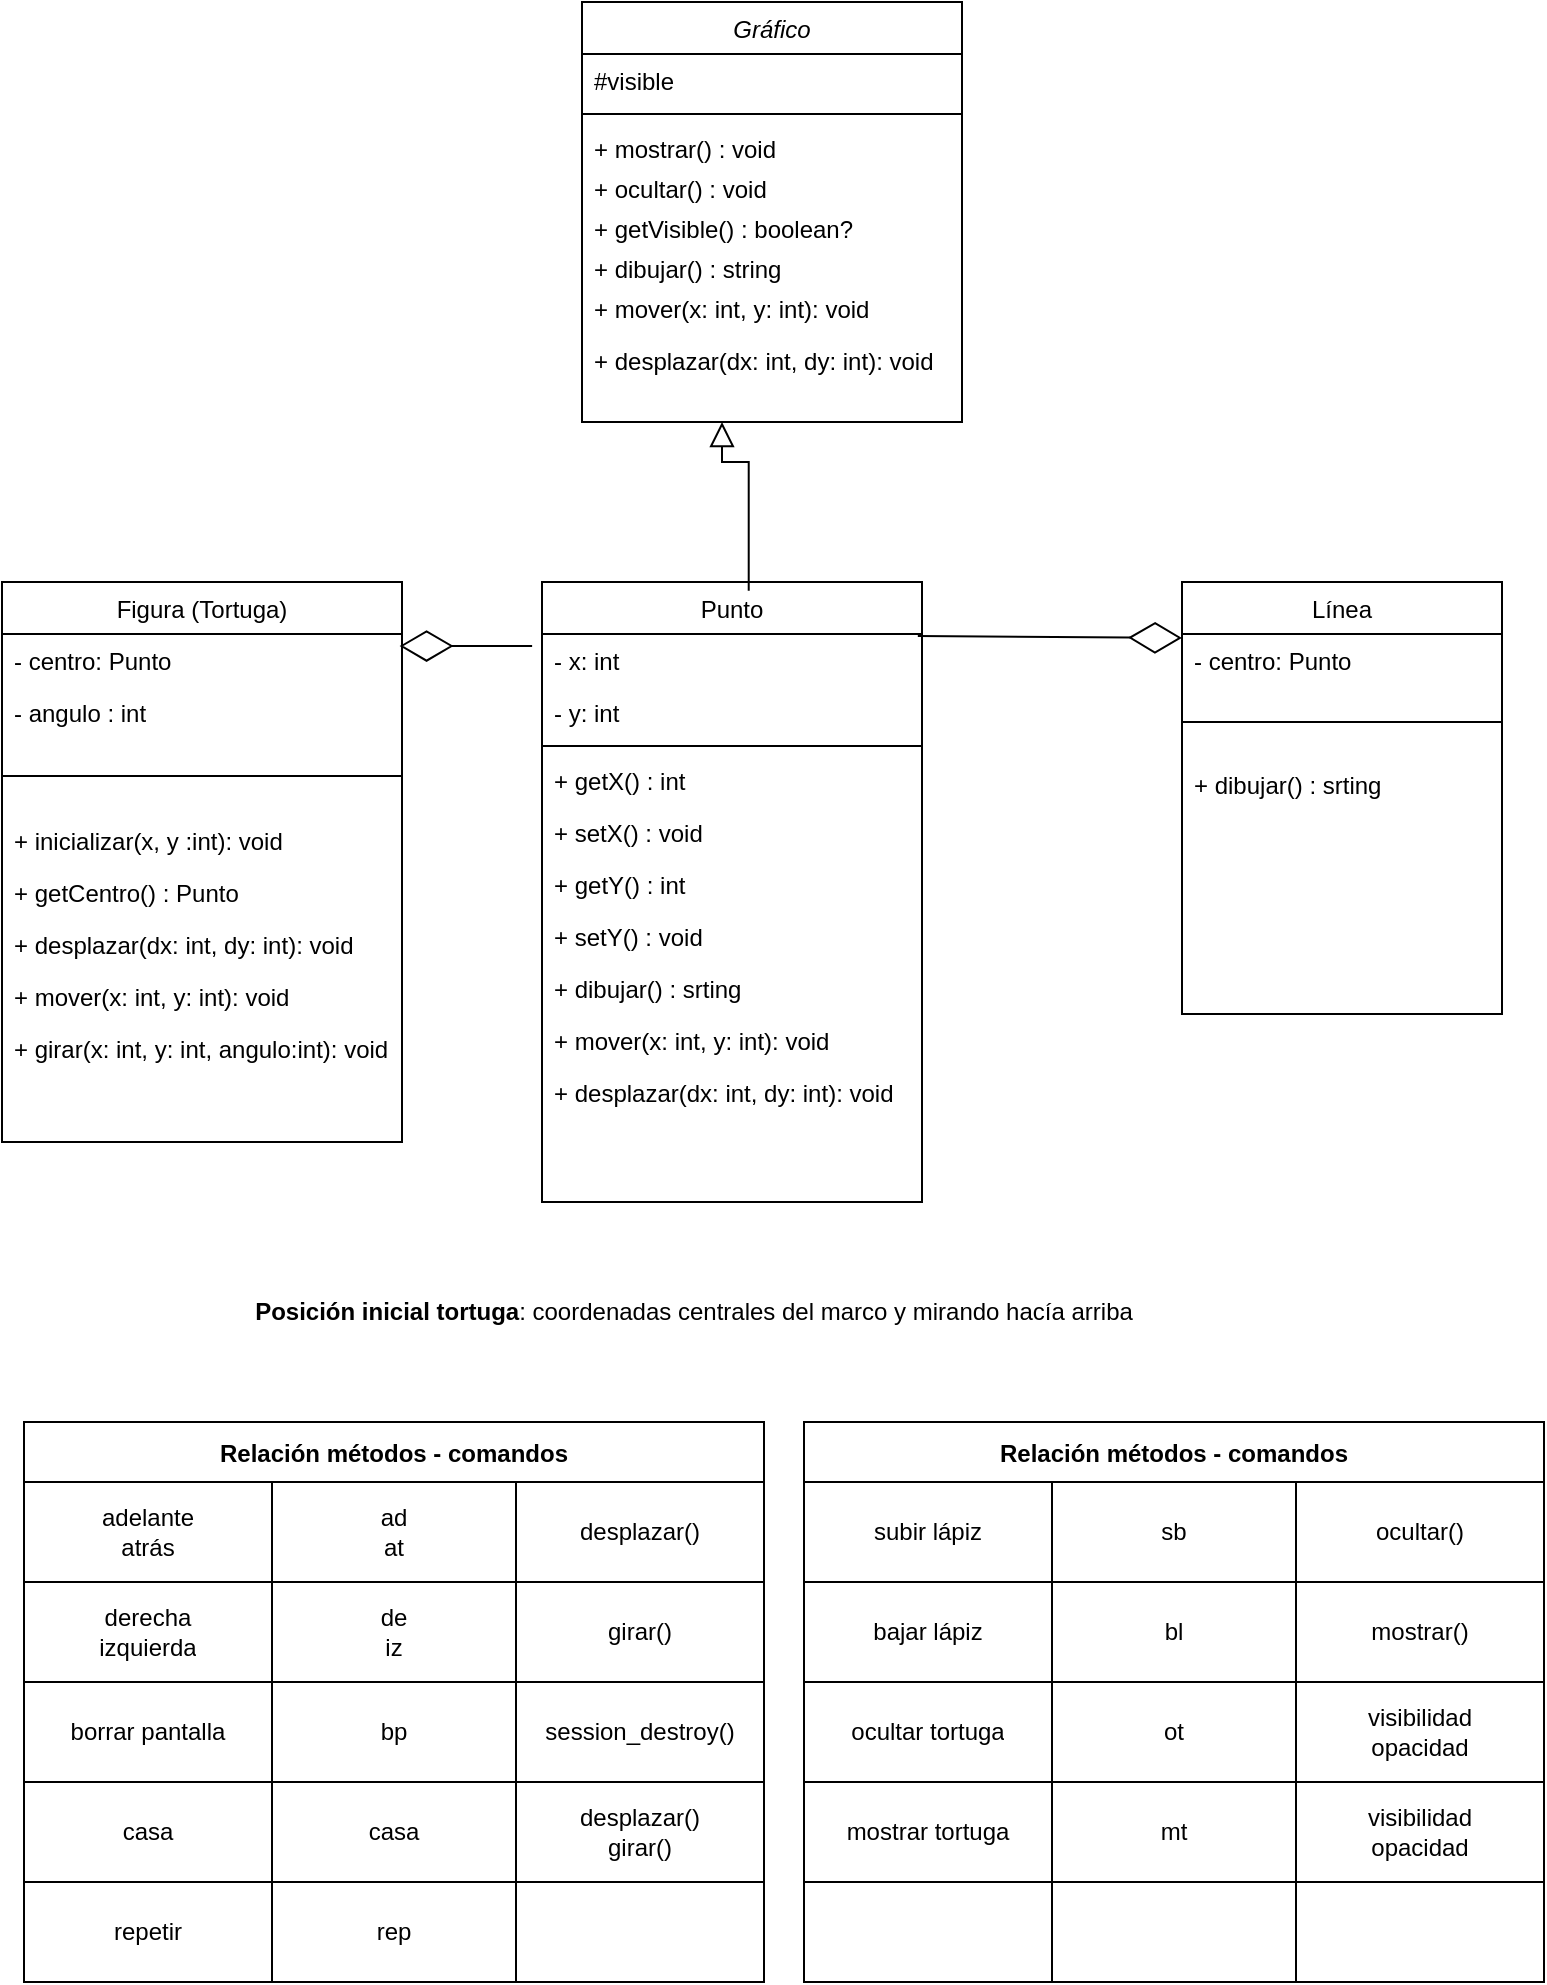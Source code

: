 <mxfile version="16.6.6" type="device"><diagram id="C5RBs43oDa-KdzZeNtuy" name="Page-1"><mxGraphModel dx="868" dy="450" grid="1" gridSize="10" guides="1" tooltips="1" connect="1" arrows="1" fold="1" page="1" pageScale="1" pageWidth="827" pageHeight="1169" math="0" shadow="0"><root><mxCell id="WIyWlLk6GJQsqaUBKTNV-0"/><mxCell id="WIyWlLk6GJQsqaUBKTNV-1" parent="WIyWlLk6GJQsqaUBKTNV-0"/><mxCell id="zkfFHV4jXpPFQw0GAbJ--0" value="Gráfico" style="swimlane;fontStyle=2;align=center;verticalAlign=top;childLayout=stackLayout;horizontal=1;startSize=26;horizontalStack=0;resizeParent=1;resizeLast=0;collapsible=1;marginBottom=0;rounded=0;shadow=0;strokeWidth=1;" parent="WIyWlLk6GJQsqaUBKTNV-1" vertex="1"><mxGeometry x="329" y="30" width="190" height="210" as="geometry"><mxRectangle x="230" y="140" width="160" height="26" as="alternateBounds"/></mxGeometry></mxCell><mxCell id="zkfFHV4jXpPFQw0GAbJ--1" value="#visible" style="text;align=left;verticalAlign=top;spacingLeft=4;spacingRight=4;overflow=hidden;rotatable=0;points=[[0,0.5],[1,0.5]];portConstraint=eastwest;" parent="zkfFHV4jXpPFQw0GAbJ--0" vertex="1"><mxGeometry y="26" width="190" height="26" as="geometry"/></mxCell><mxCell id="zkfFHV4jXpPFQw0GAbJ--4" value="" style="line;html=1;strokeWidth=1;align=left;verticalAlign=middle;spacingTop=-1;spacingLeft=3;spacingRight=3;rotatable=0;labelPosition=right;points=[];portConstraint=eastwest;" parent="zkfFHV4jXpPFQw0GAbJ--0" vertex="1"><mxGeometry y="52" width="190" height="8" as="geometry"/></mxCell><mxCell id="zkfFHV4jXpPFQw0GAbJ--2" value="+ mostrar() : void&#10;&#10;" style="text;align=left;verticalAlign=top;spacingLeft=4;spacingRight=4;overflow=hidden;rotatable=0;points=[[0,0.5],[1,0.5]];portConstraint=eastwest;rounded=0;shadow=0;html=0;" parent="zkfFHV4jXpPFQw0GAbJ--0" vertex="1"><mxGeometry y="60" width="190" height="20" as="geometry"/></mxCell><mxCell id="25ycgxgk5pp4stFxaSq9-0" value="+ ocultar() : void&#10;&#10;" style="text;align=left;verticalAlign=top;spacingLeft=4;spacingRight=4;overflow=hidden;rotatable=0;points=[[0,0.5],[1,0.5]];portConstraint=eastwest;rounded=0;shadow=0;html=0;" parent="zkfFHV4jXpPFQw0GAbJ--0" vertex="1"><mxGeometry y="80" width="190" height="20" as="geometry"/></mxCell><mxCell id="25ycgxgk5pp4stFxaSq9-2" value="+ getVisible() : boolean?&#10;" style="text;align=left;verticalAlign=top;spacingLeft=4;spacingRight=4;overflow=hidden;rotatable=0;points=[[0,0.5],[1,0.5]];portConstraint=eastwest;rounded=0;shadow=0;html=0;" parent="zkfFHV4jXpPFQw0GAbJ--0" vertex="1"><mxGeometry y="100" width="190" height="20" as="geometry"/></mxCell><mxCell id="25ycgxgk5pp4stFxaSq9-4" value="+ dibujar() : string&#10;" style="text;align=left;verticalAlign=top;spacingLeft=4;spacingRight=4;overflow=hidden;rotatable=0;points=[[0,0.5],[1,0.5]];portConstraint=eastwest;rounded=0;shadow=0;html=0;" parent="zkfFHV4jXpPFQw0GAbJ--0" vertex="1"><mxGeometry y="120" width="190" height="20" as="geometry"/></mxCell><mxCell id="KS5csQ4s6ez5QvFYYdFZ-0" value="+ mover(x: int, y: int): void " style="text;align=left;verticalAlign=top;spacingLeft=4;spacingRight=4;overflow=hidden;rotatable=0;points=[[0,0.5],[1,0.5]];portConstraint=eastwest;" vertex="1" parent="zkfFHV4jXpPFQw0GAbJ--0"><mxGeometry y="140" width="190" height="26" as="geometry"/></mxCell><mxCell id="KS5csQ4s6ez5QvFYYdFZ-1" value="+ desplazar(dx: int, dy: int): void" style="text;align=left;verticalAlign=top;spacingLeft=4;spacingRight=4;overflow=hidden;rotatable=0;points=[[0,0.5],[1,0.5]];portConstraint=eastwest;" vertex="1" parent="zkfFHV4jXpPFQw0GAbJ--0"><mxGeometry y="166" width="190" height="26" as="geometry"/></mxCell><mxCell id="zkfFHV4jXpPFQw0GAbJ--6" value="Punto" style="swimlane;fontStyle=0;align=center;verticalAlign=top;childLayout=stackLayout;horizontal=1;startSize=26;horizontalStack=0;resizeParent=1;resizeLast=0;collapsible=1;marginBottom=0;rounded=0;shadow=0;strokeWidth=1;" parent="WIyWlLk6GJQsqaUBKTNV-1" vertex="1"><mxGeometry x="309" y="320" width="190" height="310" as="geometry"><mxRectangle x="130" y="380" width="160" height="26" as="alternateBounds"/></mxGeometry></mxCell><mxCell id="zkfFHV4jXpPFQw0GAbJ--7" value="- x: int" style="text;align=left;verticalAlign=top;spacingLeft=4;spacingRight=4;overflow=hidden;rotatable=0;points=[[0,0.5],[1,0.5]];portConstraint=eastwest;" parent="zkfFHV4jXpPFQw0GAbJ--6" vertex="1"><mxGeometry y="26" width="190" height="26" as="geometry"/></mxCell><mxCell id="zkfFHV4jXpPFQw0GAbJ--8" value="- y: int" style="text;align=left;verticalAlign=top;spacingLeft=4;spacingRight=4;overflow=hidden;rotatable=0;points=[[0,0.5],[1,0.5]];portConstraint=eastwest;rounded=0;shadow=0;html=0;" parent="zkfFHV4jXpPFQw0GAbJ--6" vertex="1"><mxGeometry y="52" width="190" height="26" as="geometry"/></mxCell><mxCell id="zkfFHV4jXpPFQw0GAbJ--9" value="" style="line;html=1;strokeWidth=1;align=left;verticalAlign=middle;spacingTop=-1;spacingLeft=3;spacingRight=3;rotatable=0;labelPosition=right;points=[];portConstraint=eastwest;" parent="zkfFHV4jXpPFQw0GAbJ--6" vertex="1"><mxGeometry y="78" width="190" height="8" as="geometry"/></mxCell><mxCell id="25ycgxgk5pp4stFxaSq9-8" value="+ getX() : int" style="text;align=left;verticalAlign=top;spacingLeft=4;spacingRight=4;overflow=hidden;rotatable=0;points=[[0,0.5],[1,0.5]];portConstraint=eastwest;" parent="zkfFHV4jXpPFQw0GAbJ--6" vertex="1"><mxGeometry y="86" width="190" height="26" as="geometry"/></mxCell><mxCell id="25ycgxgk5pp4stFxaSq9-9" value="+ setX() : void" style="text;align=left;verticalAlign=top;spacingLeft=4;spacingRight=4;overflow=hidden;rotatable=0;points=[[0,0.5],[1,0.5]];portConstraint=eastwest;" parent="zkfFHV4jXpPFQw0GAbJ--6" vertex="1"><mxGeometry y="112" width="190" height="26" as="geometry"/></mxCell><mxCell id="25ycgxgk5pp4stFxaSq9-11" value="+ getY() : int" style="text;align=left;verticalAlign=top;spacingLeft=4;spacingRight=4;overflow=hidden;rotatable=0;points=[[0,0.5],[1,0.5]];portConstraint=eastwest;" parent="zkfFHV4jXpPFQw0GAbJ--6" vertex="1"><mxGeometry y="138" width="190" height="26" as="geometry"/></mxCell><mxCell id="25ycgxgk5pp4stFxaSq9-10" value="+ setY() : void" style="text;align=left;verticalAlign=top;spacingLeft=4;spacingRight=4;overflow=hidden;rotatable=0;points=[[0,0.5],[1,0.5]];portConstraint=eastwest;" parent="zkfFHV4jXpPFQw0GAbJ--6" vertex="1"><mxGeometry y="164" width="190" height="26" as="geometry"/></mxCell><mxCell id="25ycgxgk5pp4stFxaSq9-12" value="+ dibujar() : srting" style="text;align=left;verticalAlign=top;spacingLeft=4;spacingRight=4;overflow=hidden;rotatable=0;points=[[0,0.5],[1,0.5]];portConstraint=eastwest;" parent="zkfFHV4jXpPFQw0GAbJ--6" vertex="1"><mxGeometry y="190" width="190" height="26" as="geometry"/></mxCell><mxCell id="25ycgxgk5pp4stFxaSq9-13" value="+ mover(x: int, y: int): void " style="text;align=left;verticalAlign=top;spacingLeft=4;spacingRight=4;overflow=hidden;rotatable=0;points=[[0,0.5],[1,0.5]];portConstraint=eastwest;" parent="zkfFHV4jXpPFQw0GAbJ--6" vertex="1"><mxGeometry y="216" width="190" height="26" as="geometry"/></mxCell><mxCell id="25ycgxgk5pp4stFxaSq9-14" value="+ desplazar(dx: int, dy: int): void" style="text;align=left;verticalAlign=top;spacingLeft=4;spacingRight=4;overflow=hidden;rotatable=0;points=[[0,0.5],[1,0.5]];portConstraint=eastwest;" parent="zkfFHV4jXpPFQw0GAbJ--6" vertex="1"><mxGeometry y="242" width="190" height="26" as="geometry"/></mxCell><mxCell id="zkfFHV4jXpPFQw0GAbJ--12" value="" style="endArrow=block;endSize=10;endFill=0;shadow=0;strokeWidth=1;rounded=0;edgeStyle=elbowEdgeStyle;elbow=vertical;exitX=0.544;exitY=0.014;exitDx=0;exitDy=0;exitPerimeter=0;" parent="WIyWlLk6GJQsqaUBKTNV-1" source="zkfFHV4jXpPFQw0GAbJ--6" edge="1"><mxGeometry width="160" relative="1" as="geometry"><mxPoint x="229" y="93" as="sourcePoint"/><mxPoint x="399" y="240" as="targetPoint"/><Array as="points"><mxPoint x="409" y="260"/></Array></mxGeometry></mxCell><mxCell id="zkfFHV4jXpPFQw0GAbJ--13" value="Figura (Tortuga)" style="swimlane;fontStyle=0;align=center;verticalAlign=top;childLayout=stackLayout;horizontal=1;startSize=26;horizontalStack=0;resizeParent=1;resizeLast=0;collapsible=1;marginBottom=0;rounded=0;shadow=0;strokeWidth=1;" parent="WIyWlLk6GJQsqaUBKTNV-1" vertex="1"><mxGeometry x="39" y="320" width="200" height="280" as="geometry"><mxRectangle x="340" y="380" width="170" height="26" as="alternateBounds"/></mxGeometry></mxCell><mxCell id="zkfFHV4jXpPFQw0GAbJ--14" value="- centro: Punto" style="text;align=left;verticalAlign=top;spacingLeft=4;spacingRight=4;overflow=hidden;rotatable=0;points=[[0,0.5],[1,0.5]];portConstraint=eastwest;" parent="zkfFHV4jXpPFQw0GAbJ--13" vertex="1"><mxGeometry y="26" width="200" height="26" as="geometry"/></mxCell><mxCell id="25ycgxgk5pp4stFxaSq9-24" value="- angulo : int" style="text;align=left;verticalAlign=top;spacingLeft=4;spacingRight=4;overflow=hidden;rotatable=0;points=[[0,0.5],[1,0.5]];portConstraint=eastwest;" parent="zkfFHV4jXpPFQw0GAbJ--13" vertex="1"><mxGeometry y="52" width="200" height="26" as="geometry"/></mxCell><mxCell id="zkfFHV4jXpPFQw0GAbJ--15" value="" style="line;html=1;strokeWidth=1;align=left;verticalAlign=middle;spacingTop=-1;spacingLeft=3;spacingRight=3;rotatable=0;labelPosition=right;points=[];portConstraint=eastwest;" parent="zkfFHV4jXpPFQw0GAbJ--13" vertex="1"><mxGeometry y="78" width="200" height="38" as="geometry"/></mxCell><mxCell id="25ycgxgk5pp4stFxaSq9-18" value="+ inicializar(x, y :int): void" style="text;align=left;verticalAlign=top;spacingLeft=4;spacingRight=4;overflow=hidden;rotatable=0;points=[[0,0.5],[1,0.5]];portConstraint=eastwest;" parent="zkfFHV4jXpPFQw0GAbJ--13" vertex="1"><mxGeometry y="116" width="200" height="26" as="geometry"/></mxCell><mxCell id="25ycgxgk5pp4stFxaSq9-19" value="+ getCentro() : Punto" style="text;align=left;verticalAlign=top;spacingLeft=4;spacingRight=4;overflow=hidden;rotatable=0;points=[[0,0.5],[1,0.5]];portConstraint=eastwest;" parent="zkfFHV4jXpPFQw0GAbJ--13" vertex="1"><mxGeometry y="142" width="200" height="26" as="geometry"/></mxCell><mxCell id="25ycgxgk5pp4stFxaSq9-21" value="+ desplazar(dx: int, dy: int): void" style="text;align=left;verticalAlign=top;spacingLeft=4;spacingRight=4;overflow=hidden;rotatable=0;points=[[0,0.5],[1,0.5]];portConstraint=eastwest;" parent="zkfFHV4jXpPFQw0GAbJ--13" vertex="1"><mxGeometry y="168" width="200" height="26" as="geometry"/></mxCell><mxCell id="25ycgxgk5pp4stFxaSq9-22" value="+ mover(x: int, y: int): void " style="text;align=left;verticalAlign=top;spacingLeft=4;spacingRight=4;overflow=hidden;rotatable=0;points=[[0,0.5],[1,0.5]];portConstraint=eastwest;" parent="zkfFHV4jXpPFQw0GAbJ--13" vertex="1"><mxGeometry y="194" width="200" height="26" as="geometry"/></mxCell><mxCell id="25ycgxgk5pp4stFxaSq9-23" value="+ girar(x: int, y: int, angulo:int): void " style="text;align=left;verticalAlign=top;spacingLeft=4;spacingRight=4;overflow=hidden;rotatable=0;points=[[0,0.5],[1,0.5]];portConstraint=eastwest;" parent="zkfFHV4jXpPFQw0GAbJ--13" vertex="1"><mxGeometry y="220" width="200" height="26" as="geometry"/></mxCell><mxCell id="zkfFHV4jXpPFQw0GAbJ--17" value="Línea" style="swimlane;fontStyle=0;align=center;verticalAlign=top;childLayout=stackLayout;horizontal=1;startSize=26;horizontalStack=0;resizeParent=1;resizeLast=0;collapsible=1;marginBottom=0;rounded=0;shadow=0;strokeWidth=1;" parent="WIyWlLk6GJQsqaUBKTNV-1" vertex="1"><mxGeometry x="629" y="320" width="160" height="216" as="geometry"><mxRectangle x="550" y="140" width="160" height="26" as="alternateBounds"/></mxGeometry></mxCell><mxCell id="25ycgxgk5pp4stFxaSq9-25" value="- centro: Punto" style="text;align=left;verticalAlign=top;spacingLeft=4;spacingRight=4;overflow=hidden;rotatable=0;points=[[0,0.5],[1,0.5]];portConstraint=eastwest;" parent="zkfFHV4jXpPFQw0GAbJ--17" vertex="1"><mxGeometry y="26" width="160" height="26" as="geometry"/></mxCell><mxCell id="zkfFHV4jXpPFQw0GAbJ--23" value="" style="line;html=1;strokeWidth=1;align=left;verticalAlign=middle;spacingTop=-1;spacingLeft=3;spacingRight=3;rotatable=0;labelPosition=right;points=[];portConstraint=eastwest;" parent="zkfFHV4jXpPFQw0GAbJ--17" vertex="1"><mxGeometry y="52" width="160" height="36" as="geometry"/></mxCell><mxCell id="25ycgxgk5pp4stFxaSq9-26" value="+ dibujar() : srting" style="text;align=left;verticalAlign=top;spacingLeft=4;spacingRight=4;overflow=hidden;rotatable=0;points=[[0,0.5],[1,0.5]];portConstraint=eastwest;" parent="zkfFHV4jXpPFQw0GAbJ--17" vertex="1"><mxGeometry y="88" width="160" height="26" as="geometry"/></mxCell><mxCell id="25ycgxgk5pp4stFxaSq9-16" value="" style="endArrow=diamondThin;endFill=0;endSize=24;html=1;exitX=0.989;exitY=0.038;exitDx=0;exitDy=0;exitPerimeter=0;" parent="WIyWlLk6GJQsqaUBKTNV-1" source="zkfFHV4jXpPFQw0GAbJ--7" edge="1"><mxGeometry width="160" relative="1" as="geometry"><mxPoint x="619" y="270" as="sourcePoint"/><mxPoint x="629" y="348" as="targetPoint"/></mxGeometry></mxCell><mxCell id="25ycgxgk5pp4stFxaSq9-17" value="" style="endArrow=diamondThin;endFill=0;endSize=24;html=1;entryX=0.994;entryY=0.231;entryDx=0;entryDy=0;entryPerimeter=0;exitX=-0.026;exitY=0.231;exitDx=0;exitDy=0;exitPerimeter=0;" parent="WIyWlLk6GJQsqaUBKTNV-1" source="zkfFHV4jXpPFQw0GAbJ--7" target="zkfFHV4jXpPFQw0GAbJ--14" edge="1"><mxGeometry width="160" relative="1" as="geometry"><mxPoint x="269" y="450" as="sourcePoint"/><mxPoint x="331.09" y="381.01" as="targetPoint"/></mxGeometry></mxCell><mxCell id="KS5csQ4s6ez5QvFYYdFZ-3" value="Relación métodos - comandos" style="shape=table;startSize=30;container=1;collapsible=0;childLayout=tableLayout;fontStyle=1;align=center;" vertex="1" parent="WIyWlLk6GJQsqaUBKTNV-1"><mxGeometry x="50" y="740" width="370" height="280" as="geometry"/></mxCell><mxCell id="KS5csQ4s6ez5QvFYYdFZ-23" style="shape=tableRow;horizontal=0;startSize=0;swimlaneHead=0;swimlaneBody=0;top=0;left=0;bottom=0;right=0;collapsible=0;dropTarget=0;fillColor=none;points=[[0,0.5],[1,0.5]];portConstraint=eastwest;" vertex="1" parent="KS5csQ4s6ez5QvFYYdFZ-3"><mxGeometry y="30" width="370" height="50" as="geometry"/></mxCell><mxCell id="KS5csQ4s6ez5QvFYYdFZ-24" value="adelante&lt;br&gt;atrás" style="shape=partialRectangle;html=1;whiteSpace=wrap;connectable=0;fillColor=none;top=0;left=0;bottom=0;right=0;overflow=hidden;" vertex="1" parent="KS5csQ4s6ez5QvFYYdFZ-23"><mxGeometry width="124" height="50" as="geometry"><mxRectangle width="124" height="50" as="alternateBounds"/></mxGeometry></mxCell><mxCell id="KS5csQ4s6ez5QvFYYdFZ-26" value="ad&lt;br&gt;at" style="shape=partialRectangle;html=1;whiteSpace=wrap;connectable=0;fillColor=none;top=0;left=0;bottom=0;right=0;overflow=hidden;" vertex="1" parent="KS5csQ4s6ez5QvFYYdFZ-23"><mxGeometry x="124" width="122" height="50" as="geometry"><mxRectangle width="122" height="50" as="alternateBounds"/></mxGeometry></mxCell><mxCell id="KS5csQ4s6ez5QvFYYdFZ-31" value="desplazar()" style="shape=partialRectangle;html=1;whiteSpace=wrap;connectable=0;fillColor=none;top=0;left=0;bottom=0;right=0;overflow=hidden;" vertex="1" parent="KS5csQ4s6ez5QvFYYdFZ-23"><mxGeometry x="246" width="124" height="50" as="geometry"><mxRectangle width="124" height="50" as="alternateBounds"/></mxGeometry></mxCell><mxCell id="KS5csQ4s6ez5QvFYYdFZ-4" value="" style="shape=tableRow;horizontal=0;startSize=0;swimlaneHead=0;swimlaneBody=0;top=0;left=0;bottom=0;right=0;collapsible=0;dropTarget=0;fillColor=none;points=[[0,0.5],[1,0.5]];portConstraint=eastwest;" vertex="1" parent="KS5csQ4s6ez5QvFYYdFZ-3"><mxGeometry y="80" width="370" height="50" as="geometry"/></mxCell><mxCell id="KS5csQ4s6ez5QvFYYdFZ-5" value="derecha&lt;br&gt;izquierda" style="shape=partialRectangle;html=1;whiteSpace=wrap;connectable=0;fillColor=none;top=0;left=0;bottom=0;right=0;overflow=hidden;" vertex="1" parent="KS5csQ4s6ez5QvFYYdFZ-4"><mxGeometry width="124" height="50" as="geometry"><mxRectangle width="124" height="50" as="alternateBounds"/></mxGeometry></mxCell><mxCell id="KS5csQ4s6ez5QvFYYdFZ-27" value="de&lt;br&gt;iz" style="shape=partialRectangle;html=1;whiteSpace=wrap;connectable=0;fillColor=none;top=0;left=0;bottom=0;right=0;overflow=hidden;" vertex="1" parent="KS5csQ4s6ez5QvFYYdFZ-4"><mxGeometry x="124" width="122" height="50" as="geometry"><mxRectangle width="122" height="50" as="alternateBounds"/></mxGeometry></mxCell><mxCell id="KS5csQ4s6ez5QvFYYdFZ-32" value="girar()" style="shape=partialRectangle;html=1;whiteSpace=wrap;connectable=0;fillColor=none;top=0;left=0;bottom=0;right=0;overflow=hidden;" vertex="1" parent="KS5csQ4s6ez5QvFYYdFZ-4"><mxGeometry x="246" width="124" height="50" as="geometry"><mxRectangle width="124" height="50" as="alternateBounds"/></mxGeometry></mxCell><mxCell id="KS5csQ4s6ez5QvFYYdFZ-8" value="" style="shape=tableRow;horizontal=0;startSize=0;swimlaneHead=0;swimlaneBody=0;top=0;left=0;bottom=0;right=0;collapsible=0;dropTarget=0;fillColor=none;points=[[0,0.5],[1,0.5]];portConstraint=eastwest;" vertex="1" parent="KS5csQ4s6ez5QvFYYdFZ-3"><mxGeometry y="130" width="370" height="50" as="geometry"/></mxCell><mxCell id="KS5csQ4s6ez5QvFYYdFZ-9" value="borrar pantalla" style="shape=partialRectangle;html=1;whiteSpace=wrap;connectable=0;fillColor=none;top=0;left=0;bottom=0;right=0;overflow=hidden;" vertex="1" parent="KS5csQ4s6ez5QvFYYdFZ-8"><mxGeometry width="124" height="50" as="geometry"><mxRectangle width="124" height="50" as="alternateBounds"/></mxGeometry></mxCell><mxCell id="KS5csQ4s6ez5QvFYYdFZ-28" value="bp" style="shape=partialRectangle;html=1;whiteSpace=wrap;connectable=0;fillColor=none;top=0;left=0;bottom=0;right=0;overflow=hidden;" vertex="1" parent="KS5csQ4s6ez5QvFYYdFZ-8"><mxGeometry x="124" width="122" height="50" as="geometry"><mxRectangle width="122" height="50" as="alternateBounds"/></mxGeometry></mxCell><mxCell id="KS5csQ4s6ez5QvFYYdFZ-33" value="session_destroy()" style="shape=partialRectangle;html=1;whiteSpace=wrap;connectable=0;fillColor=none;top=0;left=0;bottom=0;right=0;overflow=hidden;" vertex="1" parent="KS5csQ4s6ez5QvFYYdFZ-8"><mxGeometry x="246" width="124" height="50" as="geometry"><mxRectangle width="124" height="50" as="alternateBounds"/></mxGeometry></mxCell><mxCell id="KS5csQ4s6ez5QvFYYdFZ-17" style="shape=tableRow;horizontal=0;startSize=0;swimlaneHead=0;swimlaneBody=0;top=0;left=0;bottom=0;right=0;collapsible=0;dropTarget=0;fillColor=none;points=[[0,0.5],[1,0.5]];portConstraint=eastwest;" vertex="1" parent="KS5csQ4s6ez5QvFYYdFZ-3"><mxGeometry y="180" width="370" height="50" as="geometry"/></mxCell><mxCell id="KS5csQ4s6ez5QvFYYdFZ-18" value="casa" style="shape=partialRectangle;html=1;whiteSpace=wrap;connectable=0;fillColor=none;top=0;left=0;bottom=0;right=0;overflow=hidden;" vertex="1" parent="KS5csQ4s6ez5QvFYYdFZ-17"><mxGeometry width="124" height="50" as="geometry"><mxRectangle width="124" height="50" as="alternateBounds"/></mxGeometry></mxCell><mxCell id="KS5csQ4s6ez5QvFYYdFZ-29" value="casa" style="shape=partialRectangle;html=1;whiteSpace=wrap;connectable=0;fillColor=none;top=0;left=0;bottom=0;right=0;overflow=hidden;" vertex="1" parent="KS5csQ4s6ez5QvFYYdFZ-17"><mxGeometry x="124" width="122" height="50" as="geometry"><mxRectangle width="122" height="50" as="alternateBounds"/></mxGeometry></mxCell><mxCell id="KS5csQ4s6ez5QvFYYdFZ-34" value="desplazar()&lt;br&gt;girar()" style="shape=partialRectangle;html=1;whiteSpace=wrap;connectable=0;fillColor=none;top=0;left=0;bottom=0;right=0;overflow=hidden;" vertex="1" parent="KS5csQ4s6ez5QvFYYdFZ-17"><mxGeometry x="246" width="124" height="50" as="geometry"><mxRectangle width="124" height="50" as="alternateBounds"/></mxGeometry></mxCell><mxCell id="KS5csQ4s6ez5QvFYYdFZ-20" style="shape=tableRow;horizontal=0;startSize=0;swimlaneHead=0;swimlaneBody=0;top=0;left=0;bottom=0;right=0;collapsible=0;dropTarget=0;fillColor=none;points=[[0,0.5],[1,0.5]];portConstraint=eastwest;" vertex="1" parent="KS5csQ4s6ez5QvFYYdFZ-3"><mxGeometry y="230" width="370" height="50" as="geometry"/></mxCell><mxCell id="KS5csQ4s6ez5QvFYYdFZ-21" value="repetir" style="shape=partialRectangle;html=1;whiteSpace=wrap;connectable=0;fillColor=none;top=0;left=0;bottom=0;right=0;overflow=hidden;" vertex="1" parent="KS5csQ4s6ez5QvFYYdFZ-20"><mxGeometry width="124" height="50" as="geometry"><mxRectangle width="124" height="50" as="alternateBounds"/></mxGeometry></mxCell><mxCell id="KS5csQ4s6ez5QvFYYdFZ-30" value="rep" style="shape=partialRectangle;html=1;whiteSpace=wrap;connectable=0;fillColor=none;top=0;left=0;bottom=0;right=0;overflow=hidden;" vertex="1" parent="KS5csQ4s6ez5QvFYYdFZ-20"><mxGeometry x="124" width="122" height="50" as="geometry"><mxRectangle width="122" height="50" as="alternateBounds"/></mxGeometry></mxCell><mxCell id="KS5csQ4s6ez5QvFYYdFZ-35" style="shape=partialRectangle;html=1;whiteSpace=wrap;connectable=0;fillColor=none;top=0;left=0;bottom=0;right=0;overflow=hidden;" vertex="1" parent="KS5csQ4s6ez5QvFYYdFZ-20"><mxGeometry x="246" width="124" height="50" as="geometry"><mxRectangle width="124" height="50" as="alternateBounds"/></mxGeometry></mxCell><mxCell id="KS5csQ4s6ez5QvFYYdFZ-38" value="Relación métodos - comandos" style="shape=table;startSize=30;container=1;collapsible=0;childLayout=tableLayout;fontStyle=1;align=center;" vertex="1" parent="WIyWlLk6GJQsqaUBKTNV-1"><mxGeometry x="440" y="740" width="370" height="280" as="geometry"/></mxCell><mxCell id="KS5csQ4s6ez5QvFYYdFZ-39" style="shape=tableRow;horizontal=0;startSize=0;swimlaneHead=0;swimlaneBody=0;top=0;left=0;bottom=0;right=0;collapsible=0;dropTarget=0;fillColor=none;points=[[0,0.5],[1,0.5]];portConstraint=eastwest;" vertex="1" parent="KS5csQ4s6ez5QvFYYdFZ-38"><mxGeometry y="30" width="370" height="50" as="geometry"/></mxCell><mxCell id="KS5csQ4s6ez5QvFYYdFZ-40" value="subir lápiz" style="shape=partialRectangle;html=1;whiteSpace=wrap;connectable=0;fillColor=none;top=0;left=0;bottom=0;right=0;overflow=hidden;" vertex="1" parent="KS5csQ4s6ez5QvFYYdFZ-39"><mxGeometry width="124" height="50" as="geometry"><mxRectangle width="124" height="50" as="alternateBounds"/></mxGeometry></mxCell><mxCell id="KS5csQ4s6ez5QvFYYdFZ-41" value="sb" style="shape=partialRectangle;html=1;whiteSpace=wrap;connectable=0;fillColor=none;top=0;left=0;bottom=0;right=0;overflow=hidden;" vertex="1" parent="KS5csQ4s6ez5QvFYYdFZ-39"><mxGeometry x="124" width="122" height="50" as="geometry"><mxRectangle width="122" height="50" as="alternateBounds"/></mxGeometry></mxCell><mxCell id="KS5csQ4s6ez5QvFYYdFZ-42" value="ocultar()" style="shape=partialRectangle;html=1;whiteSpace=wrap;connectable=0;fillColor=none;top=0;left=0;bottom=0;right=0;overflow=hidden;" vertex="1" parent="KS5csQ4s6ez5QvFYYdFZ-39"><mxGeometry x="246" width="124" height="50" as="geometry"><mxRectangle width="124" height="50" as="alternateBounds"/></mxGeometry></mxCell><mxCell id="KS5csQ4s6ez5QvFYYdFZ-43" value="" style="shape=tableRow;horizontal=0;startSize=0;swimlaneHead=0;swimlaneBody=0;top=0;left=0;bottom=0;right=0;collapsible=0;dropTarget=0;fillColor=none;points=[[0,0.5],[1,0.5]];portConstraint=eastwest;" vertex="1" parent="KS5csQ4s6ez5QvFYYdFZ-38"><mxGeometry y="80" width="370" height="50" as="geometry"/></mxCell><mxCell id="KS5csQ4s6ez5QvFYYdFZ-44" value="bajar lápiz" style="shape=partialRectangle;html=1;whiteSpace=wrap;connectable=0;fillColor=none;top=0;left=0;bottom=0;right=0;overflow=hidden;" vertex="1" parent="KS5csQ4s6ez5QvFYYdFZ-43"><mxGeometry width="124" height="50" as="geometry"><mxRectangle width="124" height="50" as="alternateBounds"/></mxGeometry></mxCell><mxCell id="KS5csQ4s6ez5QvFYYdFZ-45" value="bl" style="shape=partialRectangle;html=1;whiteSpace=wrap;connectable=0;fillColor=none;top=0;left=0;bottom=0;right=0;overflow=hidden;" vertex="1" parent="KS5csQ4s6ez5QvFYYdFZ-43"><mxGeometry x="124" width="122" height="50" as="geometry"><mxRectangle width="122" height="50" as="alternateBounds"/></mxGeometry></mxCell><mxCell id="KS5csQ4s6ez5QvFYYdFZ-46" value="mostrar()" style="shape=partialRectangle;html=1;whiteSpace=wrap;connectable=0;fillColor=none;top=0;left=0;bottom=0;right=0;overflow=hidden;" vertex="1" parent="KS5csQ4s6ez5QvFYYdFZ-43"><mxGeometry x="246" width="124" height="50" as="geometry"><mxRectangle width="124" height="50" as="alternateBounds"/></mxGeometry></mxCell><mxCell id="KS5csQ4s6ez5QvFYYdFZ-47" value="" style="shape=tableRow;horizontal=0;startSize=0;swimlaneHead=0;swimlaneBody=0;top=0;left=0;bottom=0;right=0;collapsible=0;dropTarget=0;fillColor=none;points=[[0,0.5],[1,0.5]];portConstraint=eastwest;" vertex="1" parent="KS5csQ4s6ez5QvFYYdFZ-38"><mxGeometry y="130" width="370" height="50" as="geometry"/></mxCell><mxCell id="KS5csQ4s6ez5QvFYYdFZ-48" value="ocultar tortuga" style="shape=partialRectangle;html=1;whiteSpace=wrap;connectable=0;fillColor=none;top=0;left=0;bottom=0;right=0;overflow=hidden;" vertex="1" parent="KS5csQ4s6ez5QvFYYdFZ-47"><mxGeometry width="124" height="50" as="geometry"><mxRectangle width="124" height="50" as="alternateBounds"/></mxGeometry></mxCell><mxCell id="KS5csQ4s6ez5QvFYYdFZ-49" value="ot" style="shape=partialRectangle;html=1;whiteSpace=wrap;connectable=0;fillColor=none;top=0;left=0;bottom=0;right=0;overflow=hidden;" vertex="1" parent="KS5csQ4s6ez5QvFYYdFZ-47"><mxGeometry x="124" width="122" height="50" as="geometry"><mxRectangle width="122" height="50" as="alternateBounds"/></mxGeometry></mxCell><mxCell id="KS5csQ4s6ez5QvFYYdFZ-50" value="visibilidad&lt;br&gt;opacidad" style="shape=partialRectangle;html=1;whiteSpace=wrap;connectable=0;fillColor=none;top=0;left=0;bottom=0;right=0;overflow=hidden;" vertex="1" parent="KS5csQ4s6ez5QvFYYdFZ-47"><mxGeometry x="246" width="124" height="50" as="geometry"><mxRectangle width="124" height="50" as="alternateBounds"/></mxGeometry></mxCell><mxCell id="KS5csQ4s6ez5QvFYYdFZ-51" style="shape=tableRow;horizontal=0;startSize=0;swimlaneHead=0;swimlaneBody=0;top=0;left=0;bottom=0;right=0;collapsible=0;dropTarget=0;fillColor=none;points=[[0,0.5],[1,0.5]];portConstraint=eastwest;" vertex="1" parent="KS5csQ4s6ez5QvFYYdFZ-38"><mxGeometry y="180" width="370" height="50" as="geometry"/></mxCell><mxCell id="KS5csQ4s6ez5QvFYYdFZ-52" value="mostrar tortuga" style="shape=partialRectangle;html=1;whiteSpace=wrap;connectable=0;fillColor=none;top=0;left=0;bottom=0;right=0;overflow=hidden;" vertex="1" parent="KS5csQ4s6ez5QvFYYdFZ-51"><mxGeometry width="124" height="50" as="geometry"><mxRectangle width="124" height="50" as="alternateBounds"/></mxGeometry></mxCell><mxCell id="KS5csQ4s6ez5QvFYYdFZ-53" value="mt" style="shape=partialRectangle;html=1;whiteSpace=wrap;connectable=0;fillColor=none;top=0;left=0;bottom=0;right=0;overflow=hidden;" vertex="1" parent="KS5csQ4s6ez5QvFYYdFZ-51"><mxGeometry x="124" width="122" height="50" as="geometry"><mxRectangle width="122" height="50" as="alternateBounds"/></mxGeometry></mxCell><mxCell id="KS5csQ4s6ez5QvFYYdFZ-54" value="visibilidad&lt;br&gt;opacidad" style="shape=partialRectangle;html=1;whiteSpace=wrap;connectable=0;fillColor=none;top=0;left=0;bottom=0;right=0;overflow=hidden;" vertex="1" parent="KS5csQ4s6ez5QvFYYdFZ-51"><mxGeometry x="246" width="124" height="50" as="geometry"><mxRectangle width="124" height="50" as="alternateBounds"/></mxGeometry></mxCell><mxCell id="KS5csQ4s6ez5QvFYYdFZ-55" style="shape=tableRow;horizontal=0;startSize=0;swimlaneHead=0;swimlaneBody=0;top=0;left=0;bottom=0;right=0;collapsible=0;dropTarget=0;fillColor=none;points=[[0,0.5],[1,0.5]];portConstraint=eastwest;" vertex="1" parent="KS5csQ4s6ez5QvFYYdFZ-38"><mxGeometry y="230" width="370" height="50" as="geometry"/></mxCell><mxCell id="KS5csQ4s6ez5QvFYYdFZ-56" style="shape=partialRectangle;html=1;whiteSpace=wrap;connectable=0;fillColor=none;top=0;left=0;bottom=0;right=0;overflow=hidden;" vertex="1" parent="KS5csQ4s6ez5QvFYYdFZ-55"><mxGeometry width="124" height="50" as="geometry"><mxRectangle width="124" height="50" as="alternateBounds"/></mxGeometry></mxCell><mxCell id="KS5csQ4s6ez5QvFYYdFZ-57" style="shape=partialRectangle;html=1;whiteSpace=wrap;connectable=0;fillColor=none;top=0;left=0;bottom=0;right=0;overflow=hidden;" vertex="1" parent="KS5csQ4s6ez5QvFYYdFZ-55"><mxGeometry x="124" width="122" height="50" as="geometry"><mxRectangle width="122" height="50" as="alternateBounds"/></mxGeometry></mxCell><mxCell id="KS5csQ4s6ez5QvFYYdFZ-58" style="shape=partialRectangle;html=1;whiteSpace=wrap;connectable=0;fillColor=none;top=0;left=0;bottom=0;right=0;overflow=hidden;" vertex="1" parent="KS5csQ4s6ez5QvFYYdFZ-55"><mxGeometry x="246" width="124" height="50" as="geometry"><mxRectangle width="124" height="50" as="alternateBounds"/></mxGeometry></mxCell><mxCell id="KS5csQ4s6ez5QvFYYdFZ-59" value="&lt;b&gt;Posición inicial tortuga&lt;/b&gt;: coordenadas centrales del marco y mirando hacía arriba" style="text;html=1;strokeColor=none;fillColor=none;align=center;verticalAlign=middle;whiteSpace=wrap;rounded=0;" vertex="1" parent="WIyWlLk6GJQsqaUBKTNV-1"><mxGeometry x="40" y="670" width="690" height="30" as="geometry"/></mxCell></root></mxGraphModel></diagram></mxfile>